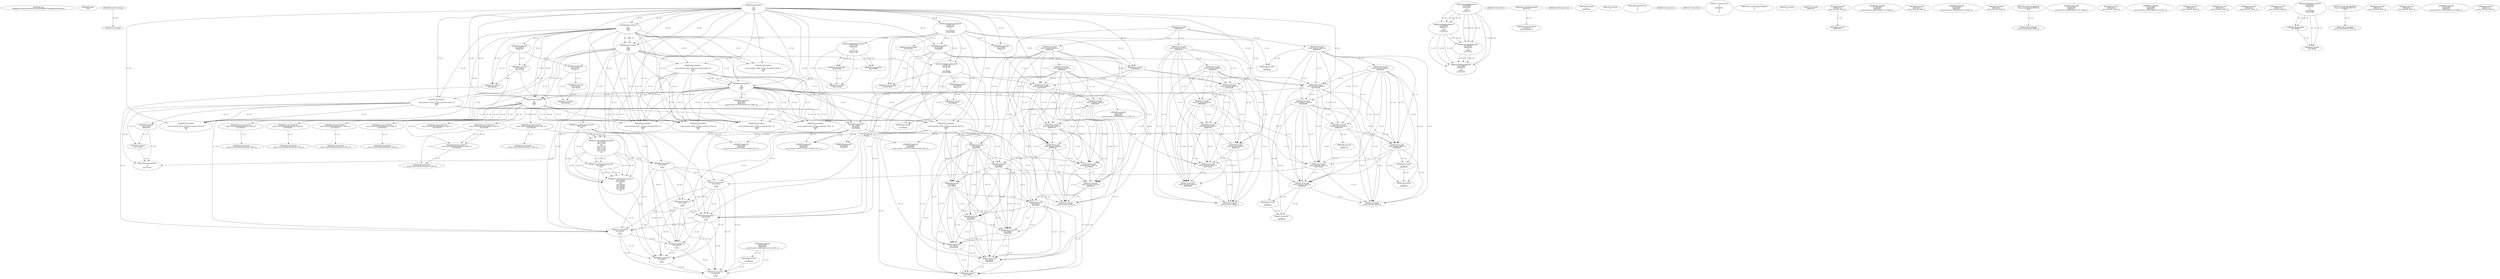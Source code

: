 // Global SCDG with merge call
digraph {
	0 [label="268454688.main
d06fbbb578125025d23978541dce23defcc66f6bc17f2af826b020380763de3e"]
	1 [label="268454699.Sleep
1000"]
	2 [label="268450908.GetProcessHeap
"]
	3 [label="268465424.VirtualAlloc
0
128
12288
4"]
	4 [label="268465190.RegOpenKeyExW
2147483650
268501000
0
131097
2147417172"]
	5 [label="268465223.RegQueryValueExW
2147417376
268500984
0
0
3221762048
2147417188"]
	3 -> 5 [label="(0-->5)"]
	6 [label="268465254.GetLastError
"]
	7 [label="268465263.RegCloseKey
2147417376"]
	5 -> 7 [label="(1-->1)"]
	8 [label="268465489.wsprintfW
3221762048
268500964
0"]
	3 -> 8 [label="(0-->1)"]
	5 -> 8 [label="(5-->1)"]
	9 [label="268466183.VirtualAlloc
0
1024
12288
4"]
	3 -> 9 [label="(3-->3)"]
	3 -> 9 [label="(4-->4)"]
	10 [label="268466202.VirtualAlloc
0
3596
12288
4"]
	3 -> 10 [label="(3-->3)"]
	9 -> 10 [label="(3-->3)"]
	3 -> 10 [label="(4-->4)"]
	9 -> 10 [label="(4-->4)"]
	11 [label="268466212.GetWindowsDirectoryW
3221770240
256"]
	10 -> 11 [label="(0-->1)"]
	12 [label="268466270.GetVolumeInformationW
3221770240
3221770752
256
3221771776
3221771784
3221771780
3221771264
256"]
	10 -> 12 [label="(0-->1)"]
	11 -> 12 [label="(1-->1)"]
	11 -> 12 [label="(2-->3)"]
	11 -> 12 [label="(2-->8)"]
	13 [label="268465190.RegOpenKeyExW
2147483650
268501632
0
131097
2147417172"]
	4 -> 13 [label="(1-->1)"]
	4 -> 13 [label="(4-->4)"]
	4 -> 13 [label="(5-->5)"]
	14 [label="268466376.wsprintfW
3221766144
268501204
0"]
	9 -> 14 [label="(0-->1)"]
	15 [label="268466397.lstrcatW
3221766144
3221771788"]
	9 -> 15 [label="(0-->1)"]
	14 -> 15 [label="(1-->1)"]
	16 [label="268466409.GetModuleHandleW
268501752"]
	17 [label="268466416.GetProcAddress
270536744
RtlComputeCrc32"]
	16 -> 17 [label="(0-->1)"]
	18 [label="268466432.lstrlenW
3221766144"]
	9 -> 18 [label="(0-->1)"]
	14 -> 18 [label="(1-->1)"]
	15 -> 18 [label="(1-->1)"]
	19 [label="268466449.RtlComputeCrc32
"]
	20 [label="268466481.VirtualFree
3221770240
0
32768"]
	10 -> 20 [label="(0-->1)"]
	11 -> 20 [label="(1-->1)"]
	12 -> 20 [label="(1-->1)"]
	21 [label="268464882.lstrlenW
3221762048"]
	3 -> 21 [label="(0-->1)"]
	5 -> 21 [label="(5-->1)"]
	8 -> 21 [label="(1-->1)"]
	22 [label="268464893.lstrlenW
268497860"]
	23 [label="268453932.VirtualAlloc
0
retval_lstrlenW_32822_32_retval_lstrlenW_32824_32
12288
64"]
	3 -> 23 [label="(3-->3)"]
	9 -> 23 [label="(3-->3)"]
	10 -> 23 [label="(3-->3)"]
	24 [label="268453967.lstrcpyW
0
268497976"]
	25 [label="268453974.lstrlenW
0"]
	26 [label="268464425.lstrcatW
retval_lstrlenW_32849_32
268497860"]
	22 -> 26 [label="(1-->2)"]
	27 [label="268464433.lstrcatW
retval_lstrlenW_32849_32
268500944"]
	26 -> 27 [label="(1-->1)"]
	28 [label="268464439.lstrcatW
retval_lstrlenW_32849_32
3221762048"]
	26 -> 28 [label="(1-->1)"]
	27 -> 28 [label="(1-->1)"]
	3 -> 28 [label="(0-->2)"]
	5 -> 28 [label="(5-->2)"]
	8 -> 28 [label="(1-->2)"]
	21 -> 28 [label="(1-->2)"]
	29 [label="268464447.lstrcatW
retval_lstrlenW_32849_32
268500948"]
	26 -> 29 [label="(1-->1)"]
	27 -> 29 [label="(1-->1)"]
	28 -> 29 [label="(1-->1)"]
	30 [label="268464636.VirtualAlloc
0
66
12288
64"]
	3 -> 30 [label="(3-->3)"]
	9 -> 30 [label="(3-->3)"]
	10 -> 30 [label="(3-->3)"]
	23 -> 30 [label="(3-->3)"]
	23 -> 30 [label="(4-->4)"]
	31 [label="268464679.wsprintfW
3221778432
268500964
3221774336"]
	30 -> 31 [label="(0-->1)"]
	8 -> 31 [label="(2-->2)"]
	23 -> 31 [label="(0-->3)"]
	32 [label="268464692.lstrcatW
retval_lstrlenW_32849_32
268497764"]
	26 -> 32 [label="(1-->1)"]
	27 -> 32 [label="(1-->1)"]
	28 -> 32 [label="(1-->1)"]
	29 -> 32 [label="(1-->1)"]
	33 [label="268464700.lstrcatW
retval_lstrlenW_32849_32
268500944"]
	26 -> 33 [label="(1-->1)"]
	27 -> 33 [label="(1-->1)"]
	28 -> 33 [label="(1-->1)"]
	29 -> 33 [label="(1-->1)"]
	32 -> 33 [label="(1-->1)"]
	27 -> 33 [label="(2-->2)"]
	34 [label="268464706.lstrcatW
retval_lstrlenW_32849_32
3221778432"]
	26 -> 34 [label="(1-->1)"]
	27 -> 34 [label="(1-->1)"]
	28 -> 34 [label="(1-->1)"]
	29 -> 34 [label="(1-->1)"]
	32 -> 34 [label="(1-->1)"]
	33 -> 34 [label="(1-->1)"]
	30 -> 34 [label="(0-->2)"]
	31 -> 34 [label="(1-->2)"]
	35 [label="268464714.lstrcatW
retval_lstrlenW_32849_32
268500948"]
	26 -> 35 [label="(1-->1)"]
	27 -> 35 [label="(1-->1)"]
	28 -> 35 [label="(1-->1)"]
	29 -> 35 [label="(1-->1)"]
	32 -> 35 [label="(1-->1)"]
	33 -> 35 [label="(1-->1)"]
	34 -> 35 [label="(1-->1)"]
	29 -> 35 [label="(2-->2)"]
	36 [label="268464726.VirtualFree
3221778432
0
32768"]
	30 -> 36 [label="(0-->1)"]
	31 -> 36 [label="(1-->1)"]
	34 -> 36 [label="(2-->1)"]
	20 -> 36 [label="(3-->3)"]
	37 [label="268464767.lstrlenW
retval_lstrlenW_32849_32"]
	26 -> 37 [label="(1-->1)"]
	27 -> 37 [label="(1-->1)"]
	28 -> 37 [label="(1-->1)"]
	29 -> 37 [label="(1-->1)"]
	32 -> 37 [label="(1-->1)"]
	33 -> 37 [label="(1-->1)"]
	34 -> 37 [label="(1-->1)"]
	35 -> 37 [label="(1-->1)"]
	38 [label="268453998.CreateMutexW
0
0
0"]
	39 [label="268454010.GetLastError
"]
	40 [label="268454017.GetLastError
"]
	41 [label="268454043.VirtualFree
3221774336
0
32768"]
	23 -> 41 [label="(0-->1)"]
	31 -> 41 [label="(3-->1)"]
	20 -> 41 [label="(3-->3)"]
	36 -> 41 [label="(3-->3)"]
	42 [label="268467629.VirtualFree
3221762048
0
32768"]
	3 -> 42 [label="(0-->1)"]
	5 -> 42 [label="(5-->1)"]
	8 -> 42 [label="(1-->1)"]
	21 -> 42 [label="(1-->1)"]
	28 -> 42 [label="(2-->1)"]
	20 -> 42 [label="(3-->3)"]
	36 -> 42 [label="(3-->3)"]
	41 -> 42 [label="(3-->3)"]
	43 [label="268467737.VirtualFree
3221766144
0
32768"]
	9 -> 43 [label="(0-->1)"]
	14 -> 43 [label="(1-->1)"]
	15 -> 43 [label="(1-->1)"]
	18 -> 43 [label="(1-->1)"]
	20 -> 43 [label="(3-->3)"]
	36 -> 43 [label="(3-->3)"]
	41 -> 43 [label="(3-->3)"]
	42 -> 43 [label="(3-->3)"]
	44 [label="268454737.CreateThread
0
0
268447024
0
0
0"]
	45 [label="268454450.CreateToolhelp32Snapshot
2
0"]
	46 [label="268454476.VirtualAlloc
0
556
12288
4"]
	3 -> 46 [label="(3-->3)"]
	9 -> 46 [label="(3-->3)"]
	10 -> 46 [label="(3-->3)"]
	23 -> 46 [label="(3-->3)"]
	30 -> 46 [label="(3-->3)"]
	3 -> 46 [label="(4-->4)"]
	9 -> 46 [label="(4-->4)"]
	10 -> 46 [label="(4-->4)"]
	47 [label="268454533.lstrcmpiW
"]
	2 -> 47 [label="(0-->0)"]
	48 [label="268454602.Process32NextW
retval_CreateToolhelp32Snapshot_32951_32
3221782528"]
	46 -> 48 [label="(0-->2)"]
	49 [label="268454627.VirtualFree
3221782528
0
32768"]
	46 -> 49 [label="(0-->1)"]
	48 -> 49 [label="(2-->1)"]
	20 -> 49 [label="(3-->3)"]
	36 -> 49 [label="(3-->3)"]
	41 -> 49 [label="(3-->3)"]
	42 -> 49 [label="(3-->3)"]
	43 -> 49 [label="(3-->3)"]
	50 [label="268454634.CloseHandle
retval_CreateToolhelp32Snapshot_32951_32"]
	48 -> 50 [label="(1-->1)"]
	51 [label="268465190.RegOpenKeyExW
2147483650
268501000
0
131097
2147417052"]
	4 -> 51 [label="(1-->1)"]
	13 -> 51 [label="(1-->1)"]
	4 -> 51 [label="(2-->2)"]
	4 -> 51 [label="(4-->4)"]
	13 -> 51 [label="(4-->4)"]
	52 [label="268465223.RegQueryValueExW
2147417376
268500984
0
0
3221786624
2147417068"]
	5 -> 52 [label="(1-->1)"]
	7 -> 52 [label="(1-->1)"]
	5 -> 52 [label="(2-->2)"]
	53 [label="268465239.RegCloseKey
2147417376"]
	5 -> 53 [label="(1-->1)"]
	7 -> 53 [label="(1-->1)"]
	52 -> 53 [label="(1-->1)"]
	54 [label="268465489.wsprintfW
3221786624
268501104
0"]
	52 -> 54 [label="(5-->1)"]
	55 [label="268466212.GetWindowsDirectoryW
3221794816
256"]
	11 -> 55 [label="(2-->2)"]
	12 -> 55 [label="(3-->2)"]
	12 -> 55 [label="(8-->2)"]
	56 [label="268466270.GetVolumeInformationW
3221794816
3221795328
256
3221796352
3221796360
3221796356
3221795840
256"]
	55 -> 56 [label="(1-->1)"]
	11 -> 56 [label="(2-->3)"]
	12 -> 56 [label="(3-->3)"]
	12 -> 56 [label="(8-->3)"]
	55 -> 56 [label="(2-->3)"]
	11 -> 56 [label="(2-->8)"]
	12 -> 56 [label="(3-->8)"]
	12 -> 56 [label="(8-->8)"]
	55 -> 56 [label="(2-->8)"]
	57 [label="268465190.RegOpenKeyExW
2147483650
268501632
0
131097
2147417052"]
	4 -> 57 [label="(1-->1)"]
	13 -> 57 [label="(1-->1)"]
	51 -> 57 [label="(1-->1)"]
	13 -> 57 [label="(2-->2)"]
	4 -> 57 [label="(4-->4)"]
	13 -> 57 [label="(4-->4)"]
	51 -> 57 [label="(4-->4)"]
	51 -> 57 [label="(5-->5)"]
	58 [label="268466376.wsprintfW
3221790720
268501204
0"]
	14 -> 58 [label="(2-->2)"]
	59 [label="268466397.lstrcatW
3221790720
3221796364"]
	58 -> 59 [label="(1-->1)"]
	60 [label="268466432.lstrlenW
3221790720"]
	58 -> 60 [label="(1-->1)"]
	59 -> 60 [label="(1-->1)"]
	61 [label="268466481.VirtualFree
3221794816
0
32768"]
	55 -> 61 [label="(1-->1)"]
	56 -> 61 [label="(1-->1)"]
	20 -> 61 [label="(3-->3)"]
	36 -> 61 [label="(3-->3)"]
	41 -> 61 [label="(3-->3)"]
	42 -> 61 [label="(3-->3)"]
	43 -> 61 [label="(3-->3)"]
	49 -> 61 [label="(3-->3)"]
	62 [label="268464882.lstrlenW
3221786624"]
	52 -> 62 [label="(5-->1)"]
	54 -> 62 [label="(1-->1)"]
	63 [label="268452641.VirtualAlloc
0
retval_lstrlenW_34071_32_retval_lstrlenW_34076_32
12288
64"]
	3 -> 63 [label="(3-->3)"]
	9 -> 63 [label="(3-->3)"]
	10 -> 63 [label="(3-->3)"]
	23 -> 63 [label="(3-->3)"]
	30 -> 63 [label="(3-->3)"]
	46 -> 63 [label="(3-->3)"]
	23 -> 63 [label="(4-->4)"]
	30 -> 63 [label="(4-->4)"]
	64 [label="268464425.lstrcatW
0
268497860"]
	22 -> 64 [label="(1-->2)"]
	26 -> 64 [label="(2-->2)"]
	65 [label="268464433.lstrcatW
0
268500944"]
	27 -> 65 [label="(2-->2)"]
	33 -> 65 [label="(2-->2)"]
	66 [label="268464439.lstrcatW
0
3221786624"]
	52 -> 66 [label="(5-->2)"]
	54 -> 66 [label="(1-->2)"]
	62 -> 66 [label="(1-->2)"]
	67 [label="268464447.lstrcatW
0
268500948"]
	29 -> 67 [label="(2-->2)"]
	35 -> 67 [label="(2-->2)"]
	68 [label="268464662.wsprintfW
3221803008
268500952
unconstrained_ret_RtlComputeCrc32_34061_32"]
	69 [label="268464692.lstrcatW
0
268497764"]
	32 -> 69 [label="(2-->2)"]
	70 [label="268464700.lstrcatW
0
268500944"]
	27 -> 70 [label="(2-->2)"]
	33 -> 70 [label="(2-->2)"]
	65 -> 70 [label="(2-->2)"]
	71 [label="268464706.lstrcatW
0
3221803008"]
	68 -> 71 [label="(1-->2)"]
	72 [label="268464714.lstrcatW
0
268500948"]
	29 -> 72 [label="(2-->2)"]
	35 -> 72 [label="(2-->2)"]
	67 -> 72 [label="(2-->2)"]
	73 [label="268464726.VirtualFree
3221803008
0
32768"]
	68 -> 73 [label="(1-->1)"]
	71 -> 73 [label="(2-->1)"]
	20 -> 73 [label="(3-->3)"]
	36 -> 73 [label="(3-->3)"]
	41 -> 73 [label="(3-->3)"]
	42 -> 73 [label="(3-->3)"]
	43 -> 73 [label="(3-->3)"]
	49 -> 73 [label="(3-->3)"]
	61 -> 73 [label="(3-->3)"]
	74 [label="268464767.lstrlenW
0"]
	75 [label="268452707.lstrlenW
268497912"]
	76 [label="268452834.lstrcpyW
268510272
retval_lstrlenW_35462_32"]
	77 [label="268452841.lstrlenW
268510272"]
	76 -> 77 [label="(1-->1)"]
	78 [label="268454501.Process32FirstW
retval_CreateToolhelp32Snapshot_32951_32
3221782528"]
	46 -> 78 [label="(0-->2)"]
	79 [label="268452641.VirtualAlloc
0
retval_lstrlenW_34072_32_retval_lstrlenW_34077_32
12288
64"]
	3 -> 79 [label="(3-->3)"]
	9 -> 79 [label="(3-->3)"]
	10 -> 79 [label="(3-->3)"]
	23 -> 79 [label="(3-->3)"]
	30 -> 79 [label="(3-->3)"]
	46 -> 79 [label="(3-->3)"]
	23 -> 79 [label="(4-->4)"]
	30 -> 79 [label="(4-->4)"]
	80 [label="268464662.wsprintfW
3221803008
268500952
unconstrained_ret_RtlComputeCrc32_34062_32"]
	81 [label="268452834.lstrcpyW
268510272
retval_lstrlenW_35463_32"]
	82 [label="268465489.wsprintfW
3221762048
268501104
0"]
	3 -> 82 [label="(0-->1)"]
	5 -> 82 [label="(5-->1)"]
	83 [label="268453932.VirtualAlloc
0
retval_lstrlenW_32823_32_retval_lstrlenW_32821_32
12288
64"]
	3 -> 83 [label="(3-->3)"]
	9 -> 83 [label="(3-->3)"]
	10 -> 83 [label="(3-->3)"]
	84 [label="268453967.lstrcpyW
3221774336
268497976"]
	83 -> 84 [label="(0-->1)"]
	85 [label="268453974.lstrlenW
3221774336"]
	83 -> 85 [label="(0-->1)"]
	84 -> 85 [label="(1-->1)"]
	86 [label="268464425.lstrcatW
retval_lstrlenW_32838_32
268497860"]
	22 -> 86 [label="(1-->2)"]
	87 [label="268464433.lstrcatW
retval_lstrlenW_32838_32
268500944"]
	86 -> 87 [label="(1-->1)"]
	88 [label="268464439.lstrcatW
retval_lstrlenW_32838_32
3221762048"]
	86 -> 88 [label="(1-->1)"]
	87 -> 88 [label="(1-->1)"]
	3 -> 88 [label="(0-->2)"]
	5 -> 88 [label="(5-->2)"]
	21 -> 88 [label="(1-->2)"]
	82 -> 88 [label="(1-->2)"]
	89 [label="268464447.lstrcatW
retval_lstrlenW_32838_32
268500948"]
	86 -> 89 [label="(1-->1)"]
	87 -> 89 [label="(1-->1)"]
	88 -> 89 [label="(1-->1)"]
	90 [label="268464692.lstrcatW
retval_lstrlenW_32838_32
268497764"]
	86 -> 90 [label="(1-->1)"]
	87 -> 90 [label="(1-->1)"]
	88 -> 90 [label="(1-->1)"]
	89 -> 90 [label="(1-->1)"]
	91 [label="268464700.lstrcatW
retval_lstrlenW_32838_32
268500944"]
	86 -> 91 [label="(1-->1)"]
	87 -> 91 [label="(1-->1)"]
	88 -> 91 [label="(1-->1)"]
	89 -> 91 [label="(1-->1)"]
	90 -> 91 [label="(1-->1)"]
	87 -> 91 [label="(2-->2)"]
	92 [label="268464706.lstrcatW
retval_lstrlenW_32838_32
3221778432"]
	86 -> 92 [label="(1-->1)"]
	87 -> 92 [label="(1-->1)"]
	88 -> 92 [label="(1-->1)"]
	89 -> 92 [label="(1-->1)"]
	90 -> 92 [label="(1-->1)"]
	91 -> 92 [label="(1-->1)"]
	30 -> 92 [label="(0-->2)"]
	31 -> 92 [label="(1-->2)"]
	93 [label="268464714.lstrcatW
retval_lstrlenW_32838_32
268500948"]
	86 -> 93 [label="(1-->1)"]
	87 -> 93 [label="(1-->1)"]
	88 -> 93 [label="(1-->1)"]
	89 -> 93 [label="(1-->1)"]
	90 -> 93 [label="(1-->1)"]
	91 -> 93 [label="(1-->1)"]
	92 -> 93 [label="(1-->1)"]
	89 -> 93 [label="(2-->2)"]
	94 [label="268464767.lstrlenW
retval_lstrlenW_32838_32"]
	86 -> 94 [label="(1-->1)"]
	87 -> 94 [label="(1-->1)"]
	88 -> 94 [label="(1-->1)"]
	89 -> 94 [label="(1-->1)"]
	90 -> 94 [label="(1-->1)"]
	91 -> 94 [label="(1-->1)"]
	92 -> 94 [label="(1-->1)"]
	93 -> 94 [label="(1-->1)"]
	95 [label="268453998.CreateMutexW
0
0
3221774336"]
	31 -> 95 [label="(3-->3)"]
	83 -> 95 [label="(0-->3)"]
	84 -> 95 [label="(1-->3)"]
	85 -> 95 [label="(1-->3)"]
	96 [label="268454501.Process32FirstW
retval_CreateToolhelp32Snapshot_32941_32
3221782528"]
	46 -> 96 [label="(0-->2)"]
	97 [label="268454602.Process32NextW
retval_CreateToolhelp32Snapshot_32941_32
3221782528"]
	96 -> 97 [label="(1-->1)"]
	46 -> 97 [label="(0-->2)"]
	96 -> 97 [label="(2-->2)"]
	98 [label="268454634.CloseHandle
retval_CreateToolhelp32Snapshot_32941_32"]
	96 -> 98 [label="(1-->1)"]
	97 -> 98 [label="(1-->1)"]
	99 [label="268452641.VirtualAlloc
0
retval_lstrlenW_34073_32_retval_lstrlenW_34078_32
12288
64"]
	3 -> 99 [label="(3-->3)"]
	9 -> 99 [label="(3-->3)"]
	10 -> 99 [label="(3-->3)"]
	30 -> 99 [label="(3-->3)"]
	46 -> 99 [label="(3-->3)"]
	83 -> 99 [label="(3-->3)"]
	30 -> 99 [label="(4-->4)"]
	83 -> 99 [label="(4-->4)"]
	100 [label="268464662.wsprintfW
3221803008
268500952
unconstrained_ret_RtlComputeCrc32_34063_32"]
	101 [label="268452834.lstrcpyW
268510272
retval_lstrlenW_35464_32"]
	102 [label="268454761.WaitForSingleObject
retval_CreateThread_32936_32
5000"]
	103 [label="268454790.CloseHandle
retval_CreateThread_32936_32"]
	102 -> 103 [label="(1-->1)"]
	104 [label="268454602.Process32NextW
retval_CreateToolhelp32Snapshot_33023_32
3221782528"]
	46 -> 104 [label="(0-->2)"]
	105 [label="268454634.CloseHandle
retval_CreateToolhelp32Snapshot_33023_32"]
	104 -> 105 [label="(1-->1)"]
	106 [label="268452641.VirtualAlloc
0
retval_lstrlenW_34079_32_retval_lstrlenW_34074_32
12288
64"]
	3 -> 106 [label="(3-->3)"]
	9 -> 106 [label="(3-->3)"]
	10 -> 106 [label="(3-->3)"]
	30 -> 106 [label="(3-->3)"]
	46 -> 106 [label="(3-->3)"]
	83 -> 106 [label="(3-->3)"]
	30 -> 106 [label="(4-->4)"]
	83 -> 106 [label="(4-->4)"]
	107 [label="268464662.wsprintfW
3221803008
268500952
unconstrained_ret_RtlComputeCrc32_34064_32"]
	108 [label="268452834.lstrcpyW
268510272
retval_lstrlenW_35465_32"]
	109 [label="268465489.wsprintfW
3221786624
268500964
0"]
	8 -> 109 [label="(2-->2)"]
	31 -> 109 [label="(2-->2)"]
	110 [label="268452641.VirtualAlloc
0
retval_lstrlenW_34282_32_retval_lstrlenW_34277_32
12288
64"]
	3 -> 110 [label="(3-->3)"]
	9 -> 110 [label="(3-->3)"]
	10 -> 110 [label="(3-->3)"]
	23 -> 110 [label="(3-->3)"]
	30 -> 110 [label="(3-->3)"]
	46 -> 110 [label="(3-->3)"]
	23 -> 110 [label="(4-->4)"]
	30 -> 110 [label="(4-->4)"]
	111 [label="268464662.wsprintfW
3221803008
268500952
unconstrained_ret_RtlComputeCrc32_34267_32"]
	112 [label="268452834.lstrcpyW
268510272
retval_lstrlenW_35466_32"]
	113 [label="268465223.RegQueryValueExW
3221771788
268501592
0
0
3221771788
2147417188"]
	5 -> 113 [label="(6-->6)"]
	114 [label="268465239.RegCloseKey
3221771788"]
	113 -> 114 [label="(1-->1)"]
	113 -> 114 [label="(5-->1)"]
	115 [label="268466320.lstrlenW
3221771788"]
	113 -> 115 [label="(1-->1)"]
	113 -> 115 [label="(5-->1)"]
	114 -> 115 [label="(1-->1)"]
	116 [label="268452641.VirtualAlloc
0
retval_lstrlenW_34070_32_retval_lstrlenW_34075_32
12288
64"]
	3 -> 116 [label="(3-->3)"]
	9 -> 116 [label="(3-->3)"]
	10 -> 116 [label="(3-->3)"]
	30 -> 116 [label="(3-->3)"]
	46 -> 116 [label="(3-->3)"]
	83 -> 116 [label="(3-->3)"]
	30 -> 116 [label="(4-->4)"]
	83 -> 116 [label="(4-->4)"]
	117 [label="268464425.lstrcatW
3221798912
268497860"]
	116 -> 117 [label="(0-->1)"]
	22 -> 117 [label="(1-->2)"]
	86 -> 117 [label="(2-->2)"]
	118 [label="268464433.lstrcatW
3221798912
268500944"]
	116 -> 118 [label="(0-->1)"]
	117 -> 118 [label="(1-->1)"]
	87 -> 118 [label="(2-->2)"]
	91 -> 118 [label="(2-->2)"]
	119 [label="268464439.lstrcatW
3221798912
3221786624"]
	116 -> 119 [label="(0-->1)"]
	117 -> 119 [label="(1-->1)"]
	118 -> 119 [label="(1-->1)"]
	52 -> 119 [label="(5-->2)"]
	54 -> 119 [label="(1-->2)"]
	62 -> 119 [label="(1-->2)"]
	120 [label="268464447.lstrcatW
3221798912
268500948"]
	116 -> 120 [label="(0-->1)"]
	117 -> 120 [label="(1-->1)"]
	118 -> 120 [label="(1-->1)"]
	119 -> 120 [label="(1-->1)"]
	89 -> 120 [label="(2-->2)"]
	93 -> 120 [label="(2-->2)"]
	121 [label="268464679.wsprintfW
3221803008
268500964
retval_lstrlenW_34070_32_retval_lstrlenW_34075_32"]
	31 -> 121 [label="(2-->2)"]
	116 -> 121 [label="(2-->3)"]
	122 [label="268464692.lstrcatW
3221798912
268497764"]
	116 -> 122 [label="(0-->1)"]
	117 -> 122 [label="(1-->1)"]
	118 -> 122 [label="(1-->1)"]
	119 -> 122 [label="(1-->1)"]
	120 -> 122 [label="(1-->1)"]
	90 -> 122 [label="(2-->2)"]
	123 [label="268464700.lstrcatW
3221798912
268500944"]
	116 -> 123 [label="(0-->1)"]
	117 -> 123 [label="(1-->1)"]
	118 -> 123 [label="(1-->1)"]
	119 -> 123 [label="(1-->1)"]
	120 -> 123 [label="(1-->1)"]
	122 -> 123 [label="(1-->1)"]
	87 -> 123 [label="(2-->2)"]
	91 -> 123 [label="(2-->2)"]
	118 -> 123 [label="(2-->2)"]
	124 [label="268464706.lstrcatW
3221798912
3221803008"]
	116 -> 124 [label="(0-->1)"]
	117 -> 124 [label="(1-->1)"]
	118 -> 124 [label="(1-->1)"]
	119 -> 124 [label="(1-->1)"]
	120 -> 124 [label="(1-->1)"]
	122 -> 124 [label="(1-->1)"]
	123 -> 124 [label="(1-->1)"]
	121 -> 124 [label="(1-->2)"]
	125 [label="268464714.lstrcatW
3221798912
268500948"]
	116 -> 125 [label="(0-->1)"]
	117 -> 125 [label="(1-->1)"]
	118 -> 125 [label="(1-->1)"]
	119 -> 125 [label="(1-->1)"]
	120 -> 125 [label="(1-->1)"]
	122 -> 125 [label="(1-->1)"]
	123 -> 125 [label="(1-->1)"]
	124 -> 125 [label="(1-->1)"]
	89 -> 125 [label="(2-->2)"]
	93 -> 125 [label="(2-->2)"]
	120 -> 125 [label="(2-->2)"]
	126 [label="268464767.lstrlenW
3221798912"]
	116 -> 126 [label="(0-->1)"]
	117 -> 126 [label="(1-->1)"]
	118 -> 126 [label="(1-->1)"]
	119 -> 126 [label="(1-->1)"]
	120 -> 126 [label="(1-->1)"]
	122 -> 126 [label="(1-->1)"]
	123 -> 126 [label="(1-->1)"]
	124 -> 126 [label="(1-->1)"]
	125 -> 126 [label="(1-->1)"]
	127 [label="268452834.lstrcpyW
268510272
retval_lstrlenW_34660_32"]
	128 [label="268464679.wsprintfW
3221803008
268500964
retval_lstrlenW_34072_32_retval_lstrlenW_34077_32"]
	8 -> 128 [label="(2-->2)"]
	31 -> 128 [label="(2-->2)"]
	79 -> 128 [label="(2-->3)"]
	129 [label="268452834.lstrcpyW
268510272
retval_lstrlenW_34662_32"]
	130 [label="268464679.wsprintfW
3221803008
268500964
retval_lstrlenW_34079_32_retval_lstrlenW_34074_32"]
	31 -> 130 [label="(2-->2)"]
	106 -> 130 [label="(2-->3)"]
	131 [label="268452834.lstrcpyW
268510272
retval_lstrlenW_34664_32"]
	132 [label="268465223.RegQueryValueExW
3221796364
268501592
0
0
3221796364
2147417068"]
	133 [label="268465239.RegCloseKey
3221796364"]
	132 -> 133 [label="(1-->1)"]
	132 -> 133 [label="(5-->1)"]
	134 [label="268466320.lstrlenW
3221796364"]
	132 -> 134 [label="(1-->1)"]
	132 -> 134 [label="(5-->1)"]
	133 -> 134 [label="(1-->1)"]
	135 [label="268454761.WaitForSingleObject
retval_CreateThread_32937_32
5000"]
	136 [label="268454790.CloseHandle
retval_CreateThread_32937_32"]
	135 -> 136 [label="(1-->1)"]
	137 [label="268454602.Process32NextW
retval_CreateToolhelp32Snapshot_33024_32
3221782528"]
	46 -> 137 [label="(0-->2)"]
	138 [label="268454634.CloseHandle
retval_CreateToolhelp32Snapshot_33024_32"]
	137 -> 138 [label="(1-->1)"]
	139 [label="268464662.wsprintfW
3221778432
268500952
unconstrained_ret_RtlComputeCrc32_32807_32"]
	30 -> 139 [label="(0-->1)"]
	140 [label="268454602.Process32NextW
retval_CreateToolhelp32Snapshot_33032_32
3221782528"]
	46 -> 140 [label="(0-->2)"]
	141 [label="268454634.CloseHandle
retval_CreateToolhelp32Snapshot_33032_32"]
	140 -> 141 [label="(1-->1)"]
	142 [label="268465263.RegCloseKey
3221771788"]
	113 -> 142 [label="(1-->1)"]
	113 -> 142 [label="(5-->1)"]
	143 [label="268453932.VirtualAlloc
0
retval_lstrlenW_32827_32_retval_lstrlenW_32828_32
12288
64"]
	3 -> 143 [label="(3-->3)"]
	9 -> 143 [label="(3-->3)"]
	10 -> 143 [label="(3-->3)"]
	144 [label="268464425.lstrcatW
retval_lstrlenW_32850_32
268497860"]
	22 -> 144 [label="(1-->2)"]
	145 [label="268464433.lstrcatW
retval_lstrlenW_32850_32
268500944"]
	144 -> 145 [label="(1-->1)"]
	146 [label="268464439.lstrcatW
retval_lstrlenW_32850_32
3221762048"]
	144 -> 146 [label="(1-->1)"]
	145 -> 146 [label="(1-->1)"]
	3 -> 146 [label="(0-->2)"]
	8 -> 146 [label="(1-->2)"]
	21 -> 146 [label="(1-->2)"]
	147 [label="268464447.lstrcatW
retval_lstrlenW_32850_32
268500948"]
	144 -> 147 [label="(1-->1)"]
	145 -> 147 [label="(1-->1)"]
	146 -> 147 [label="(1-->1)"]
	148 [label="268464662.wsprintfW
3221778432
268500952
unconstrained_ret_RtlComputeCrc32_32815_32"]
	30 -> 148 [label="(0-->1)"]
	149 [label="268464692.lstrcatW
retval_lstrlenW_32850_32
268497764"]
	144 -> 149 [label="(1-->1)"]
	145 -> 149 [label="(1-->1)"]
	146 -> 149 [label="(1-->1)"]
	147 -> 149 [label="(1-->1)"]
	150 [label="268464700.lstrcatW
retval_lstrlenW_32850_32
268500944"]
	144 -> 150 [label="(1-->1)"]
	145 -> 150 [label="(1-->1)"]
	146 -> 150 [label="(1-->1)"]
	147 -> 150 [label="(1-->1)"]
	149 -> 150 [label="(1-->1)"]
	145 -> 150 [label="(2-->2)"]
	151 [label="268464706.lstrcatW
retval_lstrlenW_32850_32
3221778432"]
	144 -> 151 [label="(1-->1)"]
	145 -> 151 [label="(1-->1)"]
	146 -> 151 [label="(1-->1)"]
	147 -> 151 [label="(1-->1)"]
	149 -> 151 [label="(1-->1)"]
	150 -> 151 [label="(1-->1)"]
	30 -> 151 [label="(0-->2)"]
	148 -> 151 [label="(1-->2)"]
	152 [label="268464714.lstrcatW
retval_lstrlenW_32850_32
268500948"]
	144 -> 152 [label="(1-->1)"]
	145 -> 152 [label="(1-->1)"]
	146 -> 152 [label="(1-->1)"]
	147 -> 152 [label="(1-->1)"]
	149 -> 152 [label="(1-->1)"]
	150 -> 152 [label="(1-->1)"]
	151 -> 152 [label="(1-->1)"]
	147 -> 152 [label="(2-->2)"]
	153 [label="268464767.lstrlenW
retval_lstrlenW_32850_32"]
	144 -> 153 [label="(1-->1)"]
	145 -> 153 [label="(1-->1)"]
	146 -> 153 [label="(1-->1)"]
	147 -> 153 [label="(1-->1)"]
	149 -> 153 [label="(1-->1)"]
	150 -> 153 [label="(1-->1)"]
	151 -> 153 [label="(1-->1)"]
	152 -> 153 [label="(1-->1)"]
	154 [label="268454602.Process32NextW
retval_CreateToolhelp32Snapshot_33033_32
3221782528"]
	46 -> 154 [label="(0-->2)"]
	155 [label="268454634.CloseHandle
retval_CreateToolhelp32Snapshot_33033_32"]
	154 -> 155 [label="(1-->1)"]
	156 [label="268452834.lstrcpyW
268510272
retval_lstrlenW_35061_32"]
	157 [label="268452834.lstrcpyW
268510272
retval_lstrlenW_35063_32"]
	158 [label="268464662.wsprintfW
3221803008
268500952
unconstrained_ret_RtlComputeCrc32_34060_32"]
	159 [label="268452834.lstrcpyW
268510272
retval_lstrlenW_35065_32"]
}
